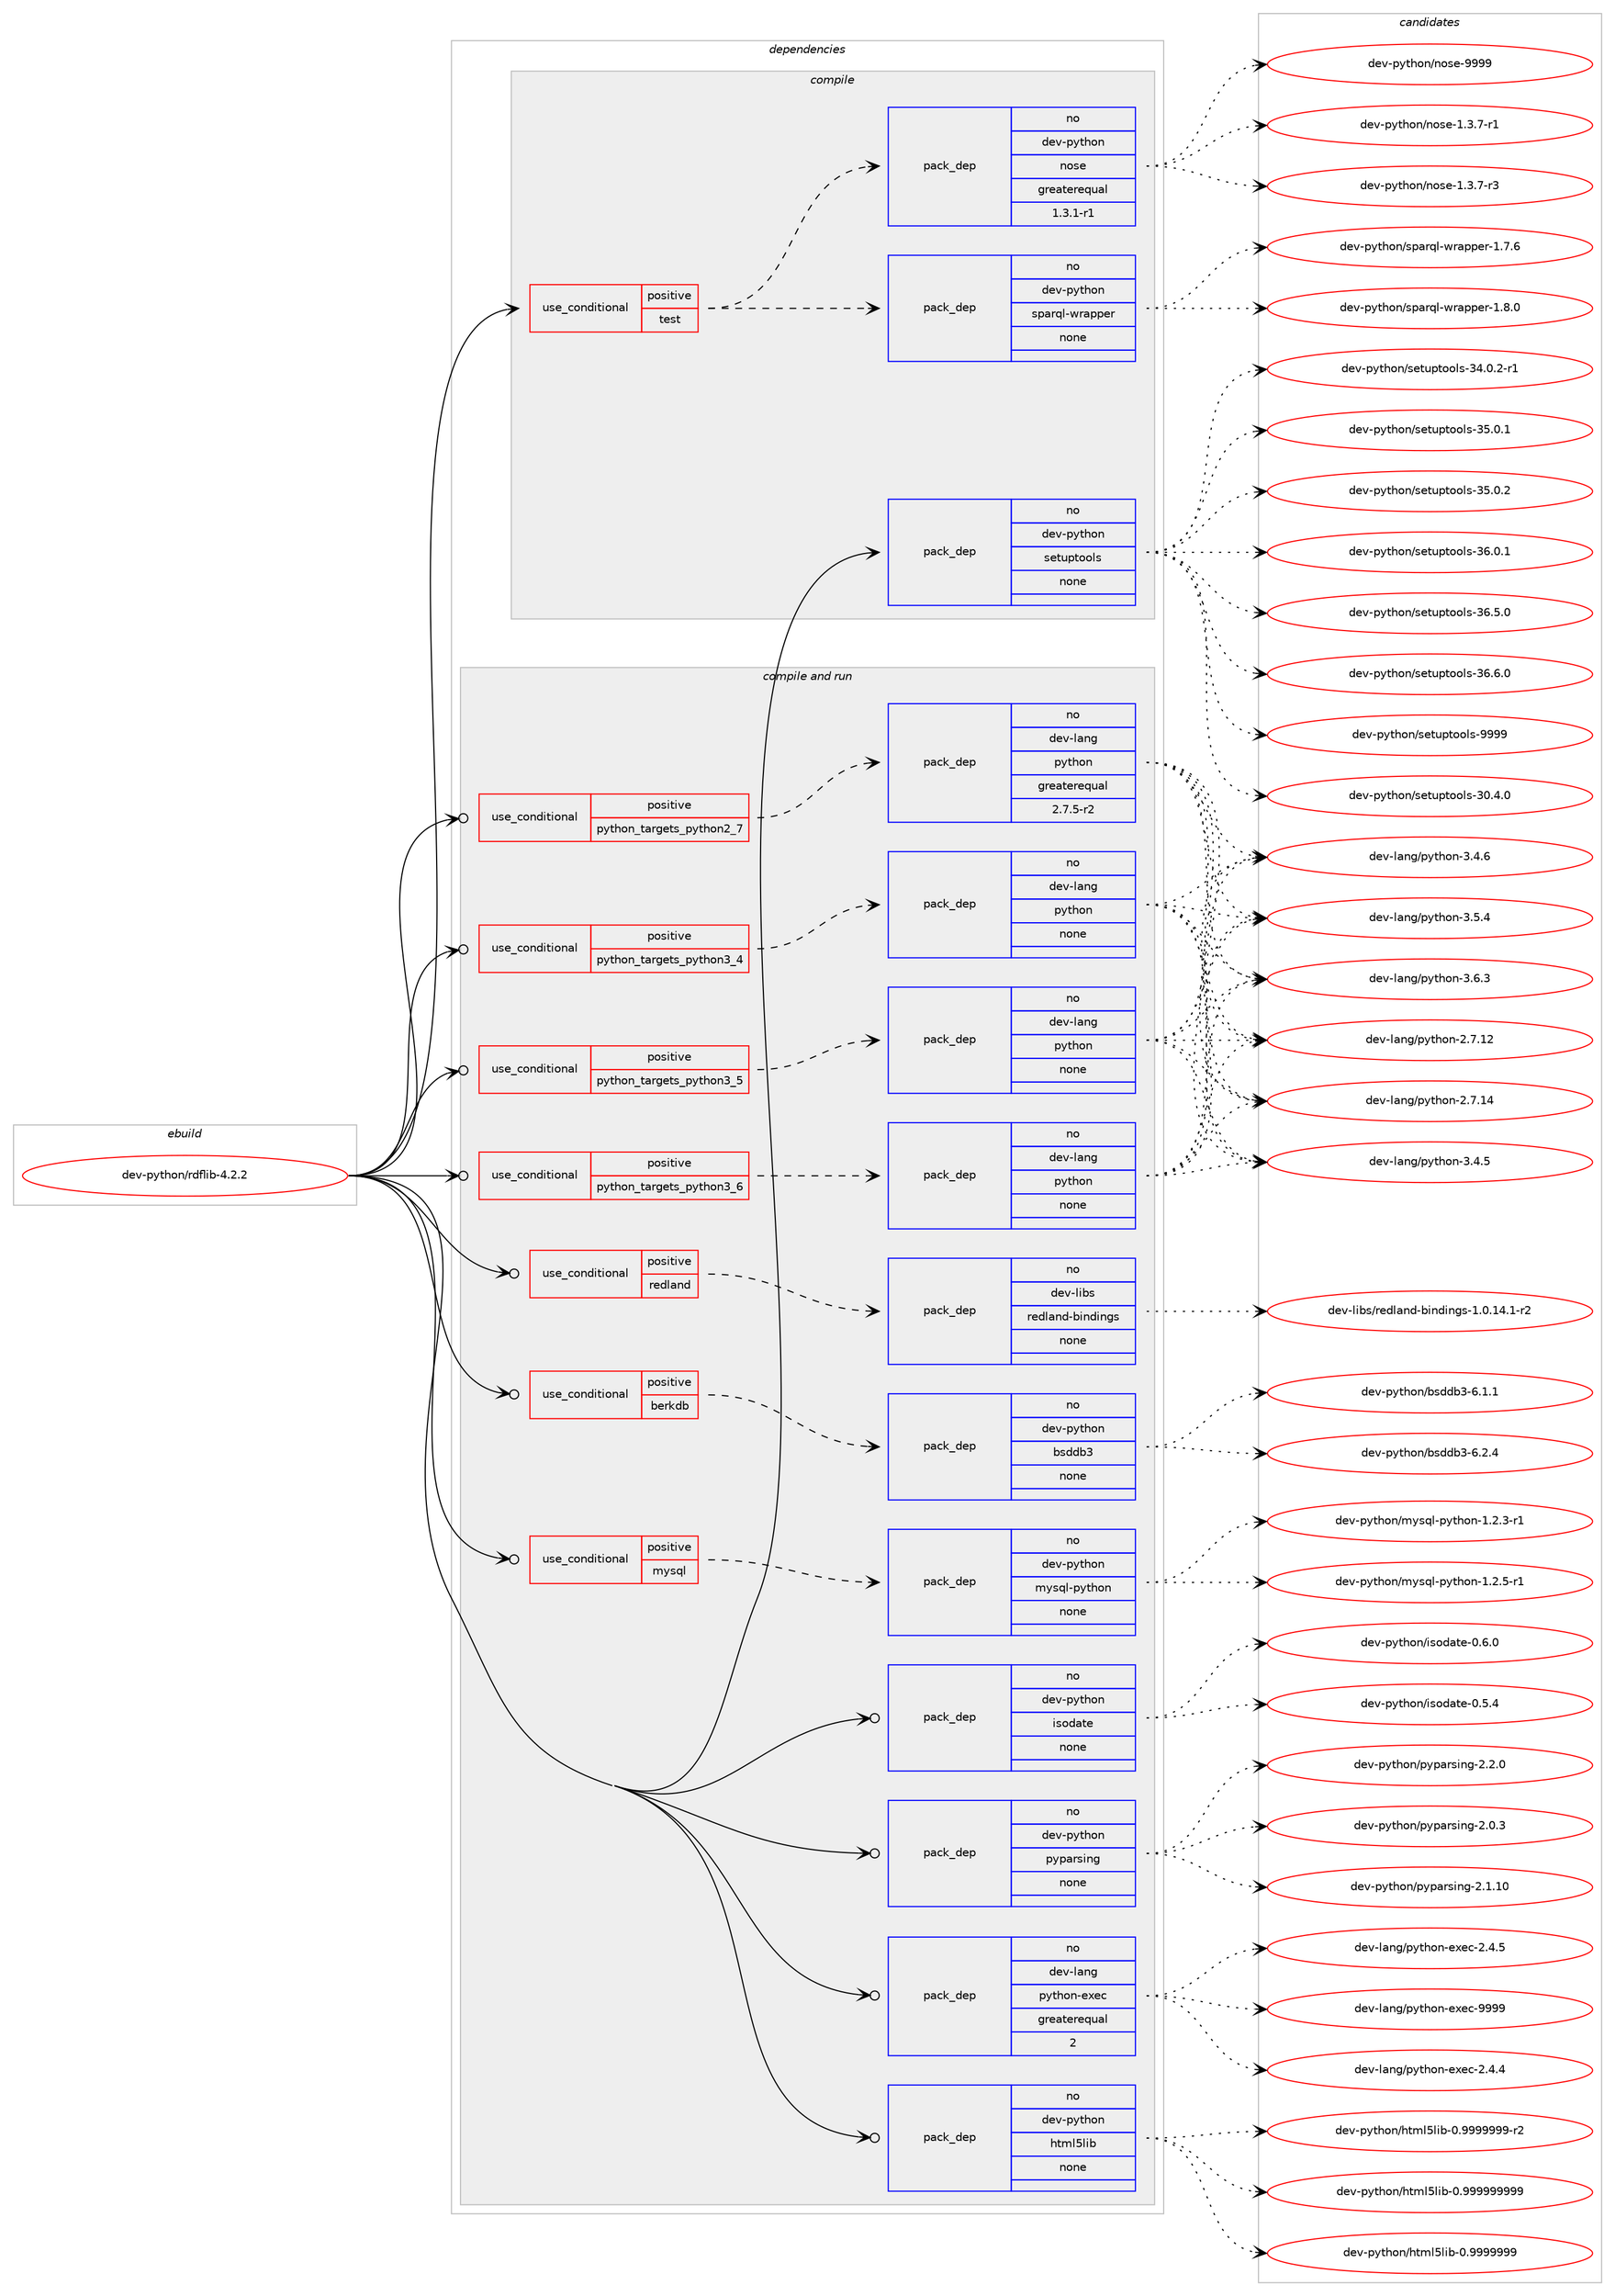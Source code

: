 digraph prolog {

# *************
# Graph options
# *************

newrank=true;
concentrate=true;
compound=true;
graph [rankdir=LR,fontname=Helvetica,fontsize=10,ranksep=1.5];#, ranksep=2.5, nodesep=0.2];
edge  [arrowhead=vee];
node  [fontname=Helvetica,fontsize=10];

# **********
# The ebuild
# **********

subgraph cluster_leftcol {
color=gray;
rank=same;
label=<<i>ebuild</i>>;
id [label="dev-python/rdflib-4.2.2", color=red, width=4, href="../dev-python/rdflib-4.2.2.svg"];
}

# ****************
# The dependencies
# ****************

subgraph cluster_midcol {
color=gray;
label=<<i>dependencies</i>>;
subgraph cluster_compile {
fillcolor="#eeeeee";
style=filled;
label=<<i>compile</i>>;
subgraph cond40799 {
dependency184786 [label=<<TABLE BORDER="0" CELLBORDER="1" CELLSPACING="0" CELLPADDING="4"><TR><TD ROWSPAN="3" CELLPADDING="10">use_conditional</TD></TR><TR><TD>positive</TD></TR><TR><TD>test</TD></TR></TABLE>>, shape=none, color=red];
subgraph pack140034 {
dependency184787 [label=<<TABLE BORDER="0" CELLBORDER="1" CELLSPACING="0" CELLPADDING="4" WIDTH="220"><TR><TD ROWSPAN="6" CELLPADDING="30">pack_dep</TD></TR><TR><TD WIDTH="110">no</TD></TR><TR><TD>dev-python</TD></TR><TR><TD>sparql-wrapper</TD></TR><TR><TD>none</TD></TR><TR><TD></TD></TR></TABLE>>, shape=none, color=blue];
}
dependency184786:e -> dependency184787:w [weight=20,style="dashed",arrowhead="vee"];
subgraph pack140035 {
dependency184788 [label=<<TABLE BORDER="0" CELLBORDER="1" CELLSPACING="0" CELLPADDING="4" WIDTH="220"><TR><TD ROWSPAN="6" CELLPADDING="30">pack_dep</TD></TR><TR><TD WIDTH="110">no</TD></TR><TR><TD>dev-python</TD></TR><TR><TD>nose</TD></TR><TR><TD>greaterequal</TD></TR><TR><TD>1.3.1-r1</TD></TR></TABLE>>, shape=none, color=blue];
}
dependency184786:e -> dependency184788:w [weight=20,style="dashed",arrowhead="vee"];
}
id:e -> dependency184786:w [weight=20,style="solid",arrowhead="vee"];
subgraph pack140036 {
dependency184789 [label=<<TABLE BORDER="0" CELLBORDER="1" CELLSPACING="0" CELLPADDING="4" WIDTH="220"><TR><TD ROWSPAN="6" CELLPADDING="30">pack_dep</TD></TR><TR><TD WIDTH="110">no</TD></TR><TR><TD>dev-python</TD></TR><TR><TD>setuptools</TD></TR><TR><TD>none</TD></TR><TR><TD></TD></TR></TABLE>>, shape=none, color=blue];
}
id:e -> dependency184789:w [weight=20,style="solid",arrowhead="vee"];
}
subgraph cluster_compileandrun {
fillcolor="#eeeeee";
style=filled;
label=<<i>compile and run</i>>;
subgraph cond40800 {
dependency184790 [label=<<TABLE BORDER="0" CELLBORDER="1" CELLSPACING="0" CELLPADDING="4"><TR><TD ROWSPAN="3" CELLPADDING="10">use_conditional</TD></TR><TR><TD>positive</TD></TR><TR><TD>berkdb</TD></TR></TABLE>>, shape=none, color=red];
subgraph pack140037 {
dependency184791 [label=<<TABLE BORDER="0" CELLBORDER="1" CELLSPACING="0" CELLPADDING="4" WIDTH="220"><TR><TD ROWSPAN="6" CELLPADDING="30">pack_dep</TD></TR><TR><TD WIDTH="110">no</TD></TR><TR><TD>dev-python</TD></TR><TR><TD>bsddb3</TD></TR><TR><TD>none</TD></TR><TR><TD></TD></TR></TABLE>>, shape=none, color=blue];
}
dependency184790:e -> dependency184791:w [weight=20,style="dashed",arrowhead="vee"];
}
id:e -> dependency184790:w [weight=20,style="solid",arrowhead="odotvee"];
subgraph cond40801 {
dependency184792 [label=<<TABLE BORDER="0" CELLBORDER="1" CELLSPACING="0" CELLPADDING="4"><TR><TD ROWSPAN="3" CELLPADDING="10">use_conditional</TD></TR><TR><TD>positive</TD></TR><TR><TD>mysql</TD></TR></TABLE>>, shape=none, color=red];
subgraph pack140038 {
dependency184793 [label=<<TABLE BORDER="0" CELLBORDER="1" CELLSPACING="0" CELLPADDING="4" WIDTH="220"><TR><TD ROWSPAN="6" CELLPADDING="30">pack_dep</TD></TR><TR><TD WIDTH="110">no</TD></TR><TR><TD>dev-python</TD></TR><TR><TD>mysql-python</TD></TR><TR><TD>none</TD></TR><TR><TD></TD></TR></TABLE>>, shape=none, color=blue];
}
dependency184792:e -> dependency184793:w [weight=20,style="dashed",arrowhead="vee"];
}
id:e -> dependency184792:w [weight=20,style="solid",arrowhead="odotvee"];
subgraph cond40802 {
dependency184794 [label=<<TABLE BORDER="0" CELLBORDER="1" CELLSPACING="0" CELLPADDING="4"><TR><TD ROWSPAN="3" CELLPADDING="10">use_conditional</TD></TR><TR><TD>positive</TD></TR><TR><TD>python_targets_python2_7</TD></TR></TABLE>>, shape=none, color=red];
subgraph pack140039 {
dependency184795 [label=<<TABLE BORDER="0" CELLBORDER="1" CELLSPACING="0" CELLPADDING="4" WIDTH="220"><TR><TD ROWSPAN="6" CELLPADDING="30">pack_dep</TD></TR><TR><TD WIDTH="110">no</TD></TR><TR><TD>dev-lang</TD></TR><TR><TD>python</TD></TR><TR><TD>greaterequal</TD></TR><TR><TD>2.7.5-r2</TD></TR></TABLE>>, shape=none, color=blue];
}
dependency184794:e -> dependency184795:w [weight=20,style="dashed",arrowhead="vee"];
}
id:e -> dependency184794:w [weight=20,style="solid",arrowhead="odotvee"];
subgraph cond40803 {
dependency184796 [label=<<TABLE BORDER="0" CELLBORDER="1" CELLSPACING="0" CELLPADDING="4"><TR><TD ROWSPAN="3" CELLPADDING="10">use_conditional</TD></TR><TR><TD>positive</TD></TR><TR><TD>python_targets_python3_4</TD></TR></TABLE>>, shape=none, color=red];
subgraph pack140040 {
dependency184797 [label=<<TABLE BORDER="0" CELLBORDER="1" CELLSPACING="0" CELLPADDING="4" WIDTH="220"><TR><TD ROWSPAN="6" CELLPADDING="30">pack_dep</TD></TR><TR><TD WIDTH="110">no</TD></TR><TR><TD>dev-lang</TD></TR><TR><TD>python</TD></TR><TR><TD>none</TD></TR><TR><TD></TD></TR></TABLE>>, shape=none, color=blue];
}
dependency184796:e -> dependency184797:w [weight=20,style="dashed",arrowhead="vee"];
}
id:e -> dependency184796:w [weight=20,style="solid",arrowhead="odotvee"];
subgraph cond40804 {
dependency184798 [label=<<TABLE BORDER="0" CELLBORDER="1" CELLSPACING="0" CELLPADDING="4"><TR><TD ROWSPAN="3" CELLPADDING="10">use_conditional</TD></TR><TR><TD>positive</TD></TR><TR><TD>python_targets_python3_5</TD></TR></TABLE>>, shape=none, color=red];
subgraph pack140041 {
dependency184799 [label=<<TABLE BORDER="0" CELLBORDER="1" CELLSPACING="0" CELLPADDING="4" WIDTH="220"><TR><TD ROWSPAN="6" CELLPADDING="30">pack_dep</TD></TR><TR><TD WIDTH="110">no</TD></TR><TR><TD>dev-lang</TD></TR><TR><TD>python</TD></TR><TR><TD>none</TD></TR><TR><TD></TD></TR></TABLE>>, shape=none, color=blue];
}
dependency184798:e -> dependency184799:w [weight=20,style="dashed",arrowhead="vee"];
}
id:e -> dependency184798:w [weight=20,style="solid",arrowhead="odotvee"];
subgraph cond40805 {
dependency184800 [label=<<TABLE BORDER="0" CELLBORDER="1" CELLSPACING="0" CELLPADDING="4"><TR><TD ROWSPAN="3" CELLPADDING="10">use_conditional</TD></TR><TR><TD>positive</TD></TR><TR><TD>python_targets_python3_6</TD></TR></TABLE>>, shape=none, color=red];
subgraph pack140042 {
dependency184801 [label=<<TABLE BORDER="0" CELLBORDER="1" CELLSPACING="0" CELLPADDING="4" WIDTH="220"><TR><TD ROWSPAN="6" CELLPADDING="30">pack_dep</TD></TR><TR><TD WIDTH="110">no</TD></TR><TR><TD>dev-lang</TD></TR><TR><TD>python</TD></TR><TR><TD>none</TD></TR><TR><TD></TD></TR></TABLE>>, shape=none, color=blue];
}
dependency184800:e -> dependency184801:w [weight=20,style="dashed",arrowhead="vee"];
}
id:e -> dependency184800:w [weight=20,style="solid",arrowhead="odotvee"];
subgraph cond40806 {
dependency184802 [label=<<TABLE BORDER="0" CELLBORDER="1" CELLSPACING="0" CELLPADDING="4"><TR><TD ROWSPAN="3" CELLPADDING="10">use_conditional</TD></TR><TR><TD>positive</TD></TR><TR><TD>redland</TD></TR></TABLE>>, shape=none, color=red];
subgraph pack140043 {
dependency184803 [label=<<TABLE BORDER="0" CELLBORDER="1" CELLSPACING="0" CELLPADDING="4" WIDTH="220"><TR><TD ROWSPAN="6" CELLPADDING="30">pack_dep</TD></TR><TR><TD WIDTH="110">no</TD></TR><TR><TD>dev-libs</TD></TR><TR><TD>redland-bindings</TD></TR><TR><TD>none</TD></TR><TR><TD></TD></TR></TABLE>>, shape=none, color=blue];
}
dependency184802:e -> dependency184803:w [weight=20,style="dashed",arrowhead="vee"];
}
id:e -> dependency184802:w [weight=20,style="solid",arrowhead="odotvee"];
subgraph pack140044 {
dependency184804 [label=<<TABLE BORDER="0" CELLBORDER="1" CELLSPACING="0" CELLPADDING="4" WIDTH="220"><TR><TD ROWSPAN="6" CELLPADDING="30">pack_dep</TD></TR><TR><TD WIDTH="110">no</TD></TR><TR><TD>dev-lang</TD></TR><TR><TD>python-exec</TD></TR><TR><TD>greaterequal</TD></TR><TR><TD>2</TD></TR></TABLE>>, shape=none, color=blue];
}
id:e -> dependency184804:w [weight=20,style="solid",arrowhead="odotvee"];
subgraph pack140045 {
dependency184805 [label=<<TABLE BORDER="0" CELLBORDER="1" CELLSPACING="0" CELLPADDING="4" WIDTH="220"><TR><TD ROWSPAN="6" CELLPADDING="30">pack_dep</TD></TR><TR><TD WIDTH="110">no</TD></TR><TR><TD>dev-python</TD></TR><TR><TD>html5lib</TD></TR><TR><TD>none</TD></TR><TR><TD></TD></TR></TABLE>>, shape=none, color=blue];
}
id:e -> dependency184805:w [weight=20,style="solid",arrowhead="odotvee"];
subgraph pack140046 {
dependency184806 [label=<<TABLE BORDER="0" CELLBORDER="1" CELLSPACING="0" CELLPADDING="4" WIDTH="220"><TR><TD ROWSPAN="6" CELLPADDING="30">pack_dep</TD></TR><TR><TD WIDTH="110">no</TD></TR><TR><TD>dev-python</TD></TR><TR><TD>isodate</TD></TR><TR><TD>none</TD></TR><TR><TD></TD></TR></TABLE>>, shape=none, color=blue];
}
id:e -> dependency184806:w [weight=20,style="solid",arrowhead="odotvee"];
subgraph pack140047 {
dependency184807 [label=<<TABLE BORDER="0" CELLBORDER="1" CELLSPACING="0" CELLPADDING="4" WIDTH="220"><TR><TD ROWSPAN="6" CELLPADDING="30">pack_dep</TD></TR><TR><TD WIDTH="110">no</TD></TR><TR><TD>dev-python</TD></TR><TR><TD>pyparsing</TD></TR><TR><TD>none</TD></TR><TR><TD></TD></TR></TABLE>>, shape=none, color=blue];
}
id:e -> dependency184807:w [weight=20,style="solid",arrowhead="odotvee"];
}
subgraph cluster_run {
fillcolor="#eeeeee";
style=filled;
label=<<i>run</i>>;
}
}

# **************
# The candidates
# **************

subgraph cluster_choices {
rank=same;
color=gray;
label=<<i>candidates</i>>;

subgraph choice140034 {
color=black;
nodesep=1;
choice1001011184511212111610411111047115112971141131084511911497112112101114454946554654 [label="dev-python/sparql-wrapper-1.7.6", color=red, width=4,href="../dev-python/sparql-wrapper-1.7.6.svg"];
choice1001011184511212111610411111047115112971141131084511911497112112101114454946564648 [label="dev-python/sparql-wrapper-1.8.0", color=red, width=4,href="../dev-python/sparql-wrapper-1.8.0.svg"];
dependency184787:e -> choice1001011184511212111610411111047115112971141131084511911497112112101114454946554654:w [style=dotted,weight="100"];
dependency184787:e -> choice1001011184511212111610411111047115112971141131084511911497112112101114454946564648:w [style=dotted,weight="100"];
}
subgraph choice140035 {
color=black;
nodesep=1;
choice10010111845112121116104111110471101111151014549465146554511449 [label="dev-python/nose-1.3.7-r1", color=red, width=4,href="../dev-python/nose-1.3.7-r1.svg"];
choice10010111845112121116104111110471101111151014549465146554511451 [label="dev-python/nose-1.3.7-r3", color=red, width=4,href="../dev-python/nose-1.3.7-r3.svg"];
choice10010111845112121116104111110471101111151014557575757 [label="dev-python/nose-9999", color=red, width=4,href="../dev-python/nose-9999.svg"];
dependency184788:e -> choice10010111845112121116104111110471101111151014549465146554511449:w [style=dotted,weight="100"];
dependency184788:e -> choice10010111845112121116104111110471101111151014549465146554511451:w [style=dotted,weight="100"];
dependency184788:e -> choice10010111845112121116104111110471101111151014557575757:w [style=dotted,weight="100"];
}
subgraph choice140036 {
color=black;
nodesep=1;
choice100101118451121211161041111104711510111611711211611111110811545514846524648 [label="dev-python/setuptools-30.4.0", color=red, width=4,href="../dev-python/setuptools-30.4.0.svg"];
choice1001011184511212111610411111047115101116117112116111111108115455152464846504511449 [label="dev-python/setuptools-34.0.2-r1", color=red, width=4,href="../dev-python/setuptools-34.0.2-r1.svg"];
choice100101118451121211161041111104711510111611711211611111110811545515346484649 [label="dev-python/setuptools-35.0.1", color=red, width=4,href="../dev-python/setuptools-35.0.1.svg"];
choice100101118451121211161041111104711510111611711211611111110811545515346484650 [label="dev-python/setuptools-35.0.2", color=red, width=4,href="../dev-python/setuptools-35.0.2.svg"];
choice100101118451121211161041111104711510111611711211611111110811545515446484649 [label="dev-python/setuptools-36.0.1", color=red, width=4,href="../dev-python/setuptools-36.0.1.svg"];
choice100101118451121211161041111104711510111611711211611111110811545515446534648 [label="dev-python/setuptools-36.5.0", color=red, width=4,href="../dev-python/setuptools-36.5.0.svg"];
choice100101118451121211161041111104711510111611711211611111110811545515446544648 [label="dev-python/setuptools-36.6.0", color=red, width=4,href="../dev-python/setuptools-36.6.0.svg"];
choice10010111845112121116104111110471151011161171121161111111081154557575757 [label="dev-python/setuptools-9999", color=red, width=4,href="../dev-python/setuptools-9999.svg"];
dependency184789:e -> choice100101118451121211161041111104711510111611711211611111110811545514846524648:w [style=dotted,weight="100"];
dependency184789:e -> choice1001011184511212111610411111047115101116117112116111111108115455152464846504511449:w [style=dotted,weight="100"];
dependency184789:e -> choice100101118451121211161041111104711510111611711211611111110811545515346484649:w [style=dotted,weight="100"];
dependency184789:e -> choice100101118451121211161041111104711510111611711211611111110811545515346484650:w [style=dotted,weight="100"];
dependency184789:e -> choice100101118451121211161041111104711510111611711211611111110811545515446484649:w [style=dotted,weight="100"];
dependency184789:e -> choice100101118451121211161041111104711510111611711211611111110811545515446534648:w [style=dotted,weight="100"];
dependency184789:e -> choice100101118451121211161041111104711510111611711211611111110811545515446544648:w [style=dotted,weight="100"];
dependency184789:e -> choice10010111845112121116104111110471151011161171121161111111081154557575757:w [style=dotted,weight="100"];
}
subgraph choice140037 {
color=black;
nodesep=1;
choice1001011184511212111610411111047981151001009851455446494649 [label="dev-python/bsddb3-6.1.1", color=red, width=4,href="../dev-python/bsddb3-6.1.1.svg"];
choice1001011184511212111610411111047981151001009851455446504652 [label="dev-python/bsddb3-6.2.4", color=red, width=4,href="../dev-python/bsddb3-6.2.4.svg"];
dependency184791:e -> choice1001011184511212111610411111047981151001009851455446494649:w [style=dotted,weight="100"];
dependency184791:e -> choice1001011184511212111610411111047981151001009851455446504652:w [style=dotted,weight="100"];
}
subgraph choice140038 {
color=black;
nodesep=1;
choice1001011184511212111610411111047109121115113108451121211161041111104549465046514511449 [label="dev-python/mysql-python-1.2.3-r1", color=red, width=4,href="../dev-python/mysql-python-1.2.3-r1.svg"];
choice1001011184511212111610411111047109121115113108451121211161041111104549465046534511449 [label="dev-python/mysql-python-1.2.5-r1", color=red, width=4,href="../dev-python/mysql-python-1.2.5-r1.svg"];
dependency184793:e -> choice1001011184511212111610411111047109121115113108451121211161041111104549465046514511449:w [style=dotted,weight="100"];
dependency184793:e -> choice1001011184511212111610411111047109121115113108451121211161041111104549465046534511449:w [style=dotted,weight="100"];
}
subgraph choice140039 {
color=black;
nodesep=1;
choice10010111845108971101034711212111610411111045504655464950 [label="dev-lang/python-2.7.12", color=red, width=4,href="../dev-lang/python-2.7.12.svg"];
choice10010111845108971101034711212111610411111045504655464952 [label="dev-lang/python-2.7.14", color=red, width=4,href="../dev-lang/python-2.7.14.svg"];
choice100101118451089711010347112121116104111110455146524653 [label="dev-lang/python-3.4.5", color=red, width=4,href="../dev-lang/python-3.4.5.svg"];
choice100101118451089711010347112121116104111110455146524654 [label="dev-lang/python-3.4.6", color=red, width=4,href="../dev-lang/python-3.4.6.svg"];
choice100101118451089711010347112121116104111110455146534652 [label="dev-lang/python-3.5.4", color=red, width=4,href="../dev-lang/python-3.5.4.svg"];
choice100101118451089711010347112121116104111110455146544651 [label="dev-lang/python-3.6.3", color=red, width=4,href="../dev-lang/python-3.6.3.svg"];
dependency184795:e -> choice10010111845108971101034711212111610411111045504655464950:w [style=dotted,weight="100"];
dependency184795:e -> choice10010111845108971101034711212111610411111045504655464952:w [style=dotted,weight="100"];
dependency184795:e -> choice100101118451089711010347112121116104111110455146524653:w [style=dotted,weight="100"];
dependency184795:e -> choice100101118451089711010347112121116104111110455146524654:w [style=dotted,weight="100"];
dependency184795:e -> choice100101118451089711010347112121116104111110455146534652:w [style=dotted,weight="100"];
dependency184795:e -> choice100101118451089711010347112121116104111110455146544651:w [style=dotted,weight="100"];
}
subgraph choice140040 {
color=black;
nodesep=1;
choice10010111845108971101034711212111610411111045504655464950 [label="dev-lang/python-2.7.12", color=red, width=4,href="../dev-lang/python-2.7.12.svg"];
choice10010111845108971101034711212111610411111045504655464952 [label="dev-lang/python-2.7.14", color=red, width=4,href="../dev-lang/python-2.7.14.svg"];
choice100101118451089711010347112121116104111110455146524653 [label="dev-lang/python-3.4.5", color=red, width=4,href="../dev-lang/python-3.4.5.svg"];
choice100101118451089711010347112121116104111110455146524654 [label="dev-lang/python-3.4.6", color=red, width=4,href="../dev-lang/python-3.4.6.svg"];
choice100101118451089711010347112121116104111110455146534652 [label="dev-lang/python-3.5.4", color=red, width=4,href="../dev-lang/python-3.5.4.svg"];
choice100101118451089711010347112121116104111110455146544651 [label="dev-lang/python-3.6.3", color=red, width=4,href="../dev-lang/python-3.6.3.svg"];
dependency184797:e -> choice10010111845108971101034711212111610411111045504655464950:w [style=dotted,weight="100"];
dependency184797:e -> choice10010111845108971101034711212111610411111045504655464952:w [style=dotted,weight="100"];
dependency184797:e -> choice100101118451089711010347112121116104111110455146524653:w [style=dotted,weight="100"];
dependency184797:e -> choice100101118451089711010347112121116104111110455146524654:w [style=dotted,weight="100"];
dependency184797:e -> choice100101118451089711010347112121116104111110455146534652:w [style=dotted,weight="100"];
dependency184797:e -> choice100101118451089711010347112121116104111110455146544651:w [style=dotted,weight="100"];
}
subgraph choice140041 {
color=black;
nodesep=1;
choice10010111845108971101034711212111610411111045504655464950 [label="dev-lang/python-2.7.12", color=red, width=4,href="../dev-lang/python-2.7.12.svg"];
choice10010111845108971101034711212111610411111045504655464952 [label="dev-lang/python-2.7.14", color=red, width=4,href="../dev-lang/python-2.7.14.svg"];
choice100101118451089711010347112121116104111110455146524653 [label="dev-lang/python-3.4.5", color=red, width=4,href="../dev-lang/python-3.4.5.svg"];
choice100101118451089711010347112121116104111110455146524654 [label="dev-lang/python-3.4.6", color=red, width=4,href="../dev-lang/python-3.4.6.svg"];
choice100101118451089711010347112121116104111110455146534652 [label="dev-lang/python-3.5.4", color=red, width=4,href="../dev-lang/python-3.5.4.svg"];
choice100101118451089711010347112121116104111110455146544651 [label="dev-lang/python-3.6.3", color=red, width=4,href="../dev-lang/python-3.6.3.svg"];
dependency184799:e -> choice10010111845108971101034711212111610411111045504655464950:w [style=dotted,weight="100"];
dependency184799:e -> choice10010111845108971101034711212111610411111045504655464952:w [style=dotted,weight="100"];
dependency184799:e -> choice100101118451089711010347112121116104111110455146524653:w [style=dotted,weight="100"];
dependency184799:e -> choice100101118451089711010347112121116104111110455146524654:w [style=dotted,weight="100"];
dependency184799:e -> choice100101118451089711010347112121116104111110455146534652:w [style=dotted,weight="100"];
dependency184799:e -> choice100101118451089711010347112121116104111110455146544651:w [style=dotted,weight="100"];
}
subgraph choice140042 {
color=black;
nodesep=1;
choice10010111845108971101034711212111610411111045504655464950 [label="dev-lang/python-2.7.12", color=red, width=4,href="../dev-lang/python-2.7.12.svg"];
choice10010111845108971101034711212111610411111045504655464952 [label="dev-lang/python-2.7.14", color=red, width=4,href="../dev-lang/python-2.7.14.svg"];
choice100101118451089711010347112121116104111110455146524653 [label="dev-lang/python-3.4.5", color=red, width=4,href="../dev-lang/python-3.4.5.svg"];
choice100101118451089711010347112121116104111110455146524654 [label="dev-lang/python-3.4.6", color=red, width=4,href="../dev-lang/python-3.4.6.svg"];
choice100101118451089711010347112121116104111110455146534652 [label="dev-lang/python-3.5.4", color=red, width=4,href="../dev-lang/python-3.5.4.svg"];
choice100101118451089711010347112121116104111110455146544651 [label="dev-lang/python-3.6.3", color=red, width=4,href="../dev-lang/python-3.6.3.svg"];
dependency184801:e -> choice10010111845108971101034711212111610411111045504655464950:w [style=dotted,weight="100"];
dependency184801:e -> choice10010111845108971101034711212111610411111045504655464952:w [style=dotted,weight="100"];
dependency184801:e -> choice100101118451089711010347112121116104111110455146524653:w [style=dotted,weight="100"];
dependency184801:e -> choice100101118451089711010347112121116104111110455146524654:w [style=dotted,weight="100"];
dependency184801:e -> choice100101118451089711010347112121116104111110455146534652:w [style=dotted,weight="100"];
dependency184801:e -> choice100101118451089711010347112121116104111110455146544651:w [style=dotted,weight="100"];
}
subgraph choice140043 {
color=black;
nodesep=1;
choice1001011184510810598115471141011001089711010045981051101001051101031154549464846495246494511450 [label="dev-libs/redland-bindings-1.0.14.1-r2", color=red, width=4,href="../dev-libs/redland-bindings-1.0.14.1-r2.svg"];
dependency184803:e -> choice1001011184510810598115471141011001089711010045981051101001051101031154549464846495246494511450:w [style=dotted,weight="100"];
}
subgraph choice140044 {
color=black;
nodesep=1;
choice1001011184510897110103471121211161041111104510112010199455046524652 [label="dev-lang/python-exec-2.4.4", color=red, width=4,href="../dev-lang/python-exec-2.4.4.svg"];
choice1001011184510897110103471121211161041111104510112010199455046524653 [label="dev-lang/python-exec-2.4.5", color=red, width=4,href="../dev-lang/python-exec-2.4.5.svg"];
choice10010111845108971101034711212111610411111045101120101994557575757 [label="dev-lang/python-exec-9999", color=red, width=4,href="../dev-lang/python-exec-9999.svg"];
dependency184804:e -> choice1001011184510897110103471121211161041111104510112010199455046524652:w [style=dotted,weight="100"];
dependency184804:e -> choice1001011184510897110103471121211161041111104510112010199455046524653:w [style=dotted,weight="100"];
dependency184804:e -> choice10010111845108971101034711212111610411111045101120101994557575757:w [style=dotted,weight="100"];
}
subgraph choice140045 {
color=black;
nodesep=1;
choice1001011184511212111610411111047104116109108531081059845484657575757575757 [label="dev-python/html5lib-0.9999999", color=red, width=4,href="../dev-python/html5lib-0.9999999.svg"];
choice10010111845112121116104111110471041161091085310810598454846575757575757574511450 [label="dev-python/html5lib-0.9999999-r2", color=red, width=4,href="../dev-python/html5lib-0.9999999-r2.svg"];
choice10010111845112121116104111110471041161091085310810598454846575757575757575757 [label="dev-python/html5lib-0.999999999", color=red, width=4,href="../dev-python/html5lib-0.999999999.svg"];
dependency184805:e -> choice1001011184511212111610411111047104116109108531081059845484657575757575757:w [style=dotted,weight="100"];
dependency184805:e -> choice10010111845112121116104111110471041161091085310810598454846575757575757574511450:w [style=dotted,weight="100"];
dependency184805:e -> choice10010111845112121116104111110471041161091085310810598454846575757575757575757:w [style=dotted,weight="100"];
}
subgraph choice140046 {
color=black;
nodesep=1;
choice100101118451121211161041111104710511511110097116101454846534652 [label="dev-python/isodate-0.5.4", color=red, width=4,href="../dev-python/isodate-0.5.4.svg"];
choice100101118451121211161041111104710511511110097116101454846544648 [label="dev-python/isodate-0.6.0", color=red, width=4,href="../dev-python/isodate-0.6.0.svg"];
dependency184806:e -> choice100101118451121211161041111104710511511110097116101454846534652:w [style=dotted,weight="100"];
dependency184806:e -> choice100101118451121211161041111104710511511110097116101454846544648:w [style=dotted,weight="100"];
}
subgraph choice140047 {
color=black;
nodesep=1;
choice100101118451121211161041111104711212111297114115105110103455046484651 [label="dev-python/pyparsing-2.0.3", color=red, width=4,href="../dev-python/pyparsing-2.0.3.svg"];
choice10010111845112121116104111110471121211129711411510511010345504649464948 [label="dev-python/pyparsing-2.1.10", color=red, width=4,href="../dev-python/pyparsing-2.1.10.svg"];
choice100101118451121211161041111104711212111297114115105110103455046504648 [label="dev-python/pyparsing-2.2.0", color=red, width=4,href="../dev-python/pyparsing-2.2.0.svg"];
dependency184807:e -> choice100101118451121211161041111104711212111297114115105110103455046484651:w [style=dotted,weight="100"];
dependency184807:e -> choice10010111845112121116104111110471121211129711411510511010345504649464948:w [style=dotted,weight="100"];
dependency184807:e -> choice100101118451121211161041111104711212111297114115105110103455046504648:w [style=dotted,weight="100"];
}
}

}
